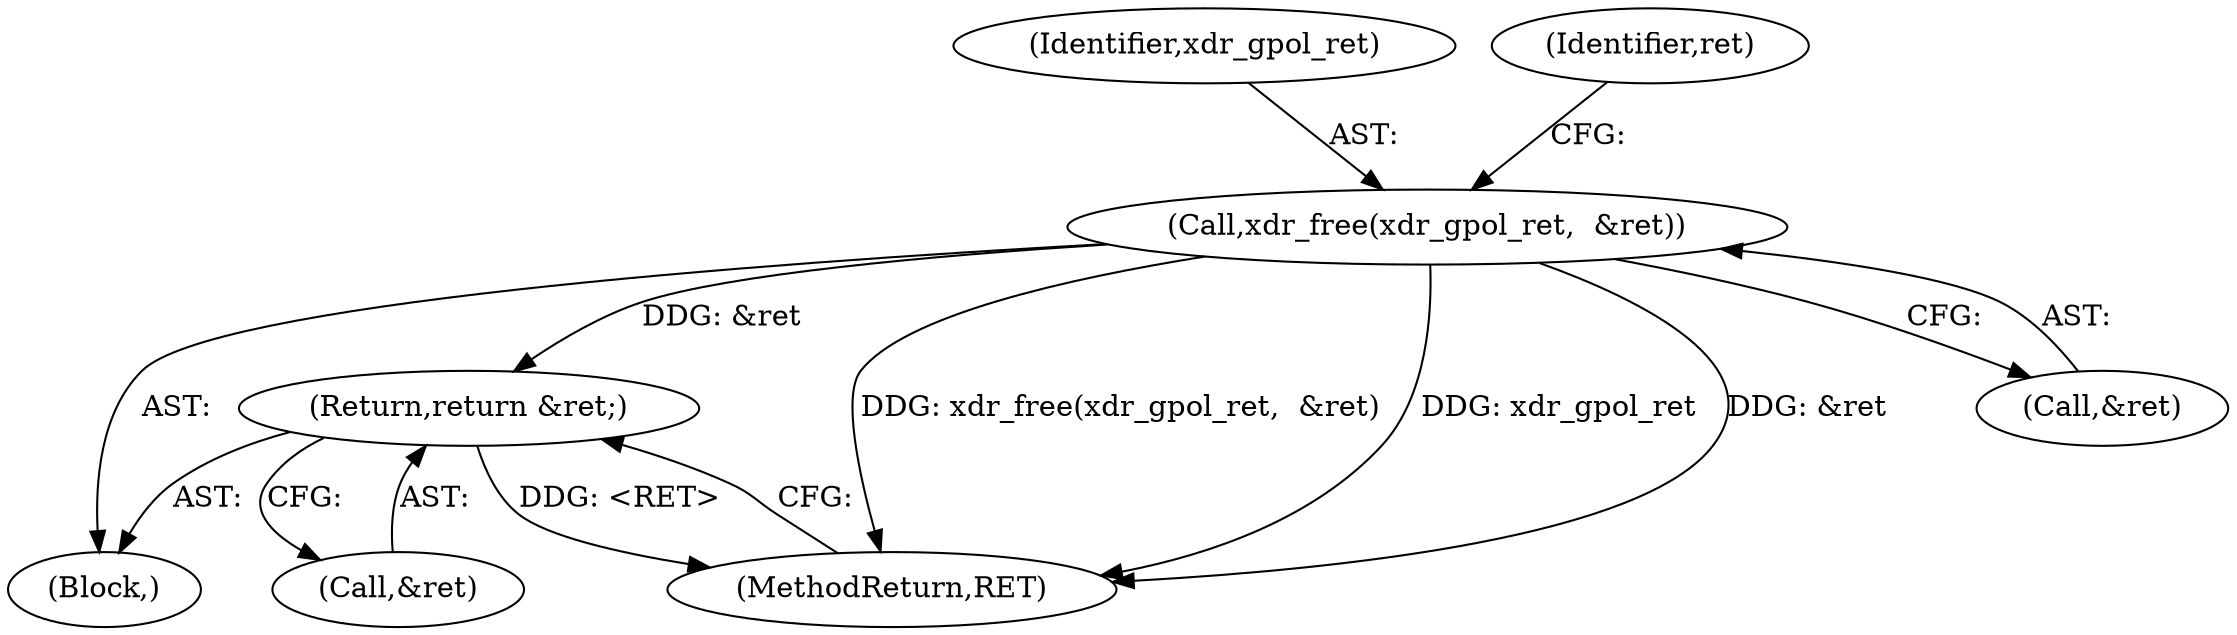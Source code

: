 digraph "0_krb5_83ed75feba32e46f736fcce0d96a0445f29b96c2_8@API" {
"1000123" [label="(Call,xdr_free(xdr_gpol_ret,  &ret))"];
"1000357" [label="(Return,return &ret;)"];
"1000358" [label="(Call,&ret)"];
"1000357" [label="(Return,return &ret;)"];
"1000360" [label="(MethodReturn,RET)"];
"1000103" [label="(Block,)"];
"1000124" [label="(Identifier,xdr_gpol_ret)"];
"1000125" [label="(Call,&ret)"];
"1000130" [label="(Identifier,ret)"];
"1000123" [label="(Call,xdr_free(xdr_gpol_ret,  &ret))"];
"1000123" -> "1000103"  [label="AST: "];
"1000123" -> "1000125"  [label="CFG: "];
"1000124" -> "1000123"  [label="AST: "];
"1000125" -> "1000123"  [label="AST: "];
"1000130" -> "1000123"  [label="CFG: "];
"1000123" -> "1000360"  [label="DDG: &ret"];
"1000123" -> "1000360"  [label="DDG: xdr_free(xdr_gpol_ret,  &ret)"];
"1000123" -> "1000360"  [label="DDG: xdr_gpol_ret"];
"1000123" -> "1000357"  [label="DDG: &ret"];
"1000357" -> "1000103"  [label="AST: "];
"1000357" -> "1000358"  [label="CFG: "];
"1000358" -> "1000357"  [label="AST: "];
"1000360" -> "1000357"  [label="CFG: "];
"1000357" -> "1000360"  [label="DDG: <RET>"];
}
